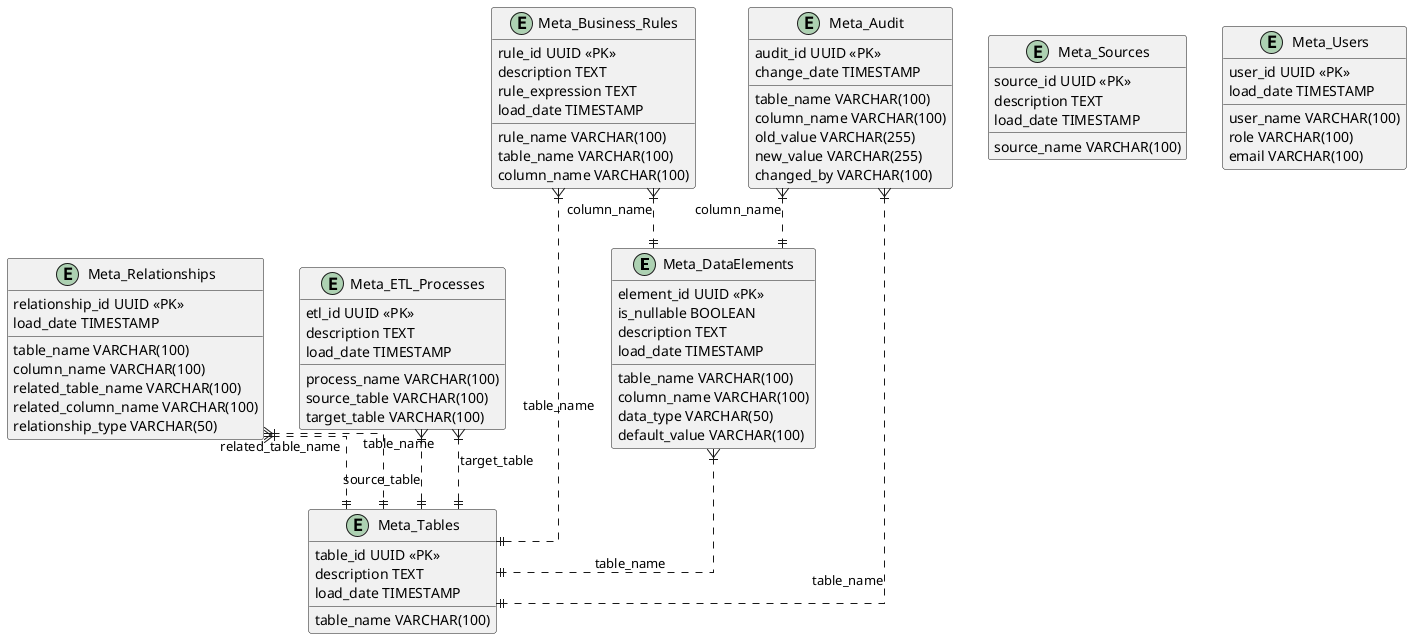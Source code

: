 @startuml

skinparam linetype ortho

entity Meta_DataElements {
    element_id UUID <<PK>>
    table_name VARCHAR(100)
    column_name VARCHAR(100)
    data_type VARCHAR(50)
    is_nullable BOOLEAN
    default_value VARCHAR(100)
    description TEXT
    load_date TIMESTAMP
}

entity Meta_Tables {
    table_id UUID <<PK>>
    table_name VARCHAR(100)
    description TEXT
    load_date TIMESTAMP
}

entity Meta_Relationships {
    relationship_id UUID <<PK>>
    table_name VARCHAR(100)
    column_name VARCHAR(100)
    related_table_name VARCHAR(100)
    related_column_name VARCHAR(100)
    relationship_type VARCHAR(50)
    load_date TIMESTAMP
}

entity Meta_Sources {
    source_id UUID <<PK>>
    source_name VARCHAR(100)
    description TEXT
    load_date TIMESTAMP
}

entity Meta_ETL_Processes {
    etl_id UUID <<PK>>
    process_name VARCHAR(100)
    source_table VARCHAR(100)
    target_table VARCHAR(100)
    description TEXT
    load_date TIMESTAMP
}

entity Meta_Business_Rules {
    rule_id UUID <<PK>>
    rule_name VARCHAR(100)
    description TEXT
    table_name VARCHAR(100)
    column_name VARCHAR(100)
    rule_expression TEXT
    load_date TIMESTAMP
}

entity Meta_Audit {
    audit_id UUID <<PK>>
    table_name VARCHAR(100)
    column_name VARCHAR(100)
    old_value VARCHAR(255)
    new_value VARCHAR(255)
    change_date TIMESTAMP
    changed_by VARCHAR(100)
}

entity Meta_Users {
    user_id UUID <<PK>>
    user_name VARCHAR(100)
    role VARCHAR(100)
    email VARCHAR(100)
    load_date TIMESTAMP
}

Meta_DataElements }|..|| Meta_Tables : table_name
Meta_Relationships }|..|| Meta_Tables : table_name
Meta_Relationships }|..|| Meta_Tables : related_table_name
Meta_ETL_Processes }|..|| Meta_Tables : source_table
Meta_ETL_Processes }|..|| Meta_Tables : target_table
Meta_Business_Rules }|..|| Meta_Tables : table_name
Meta_Business_Rules }|..|| Meta_DataElements : column_name
Meta_Audit }|..|| Meta_Tables : table_name
Meta_Audit }|..|| Meta_DataElements : column_name
@enduml
